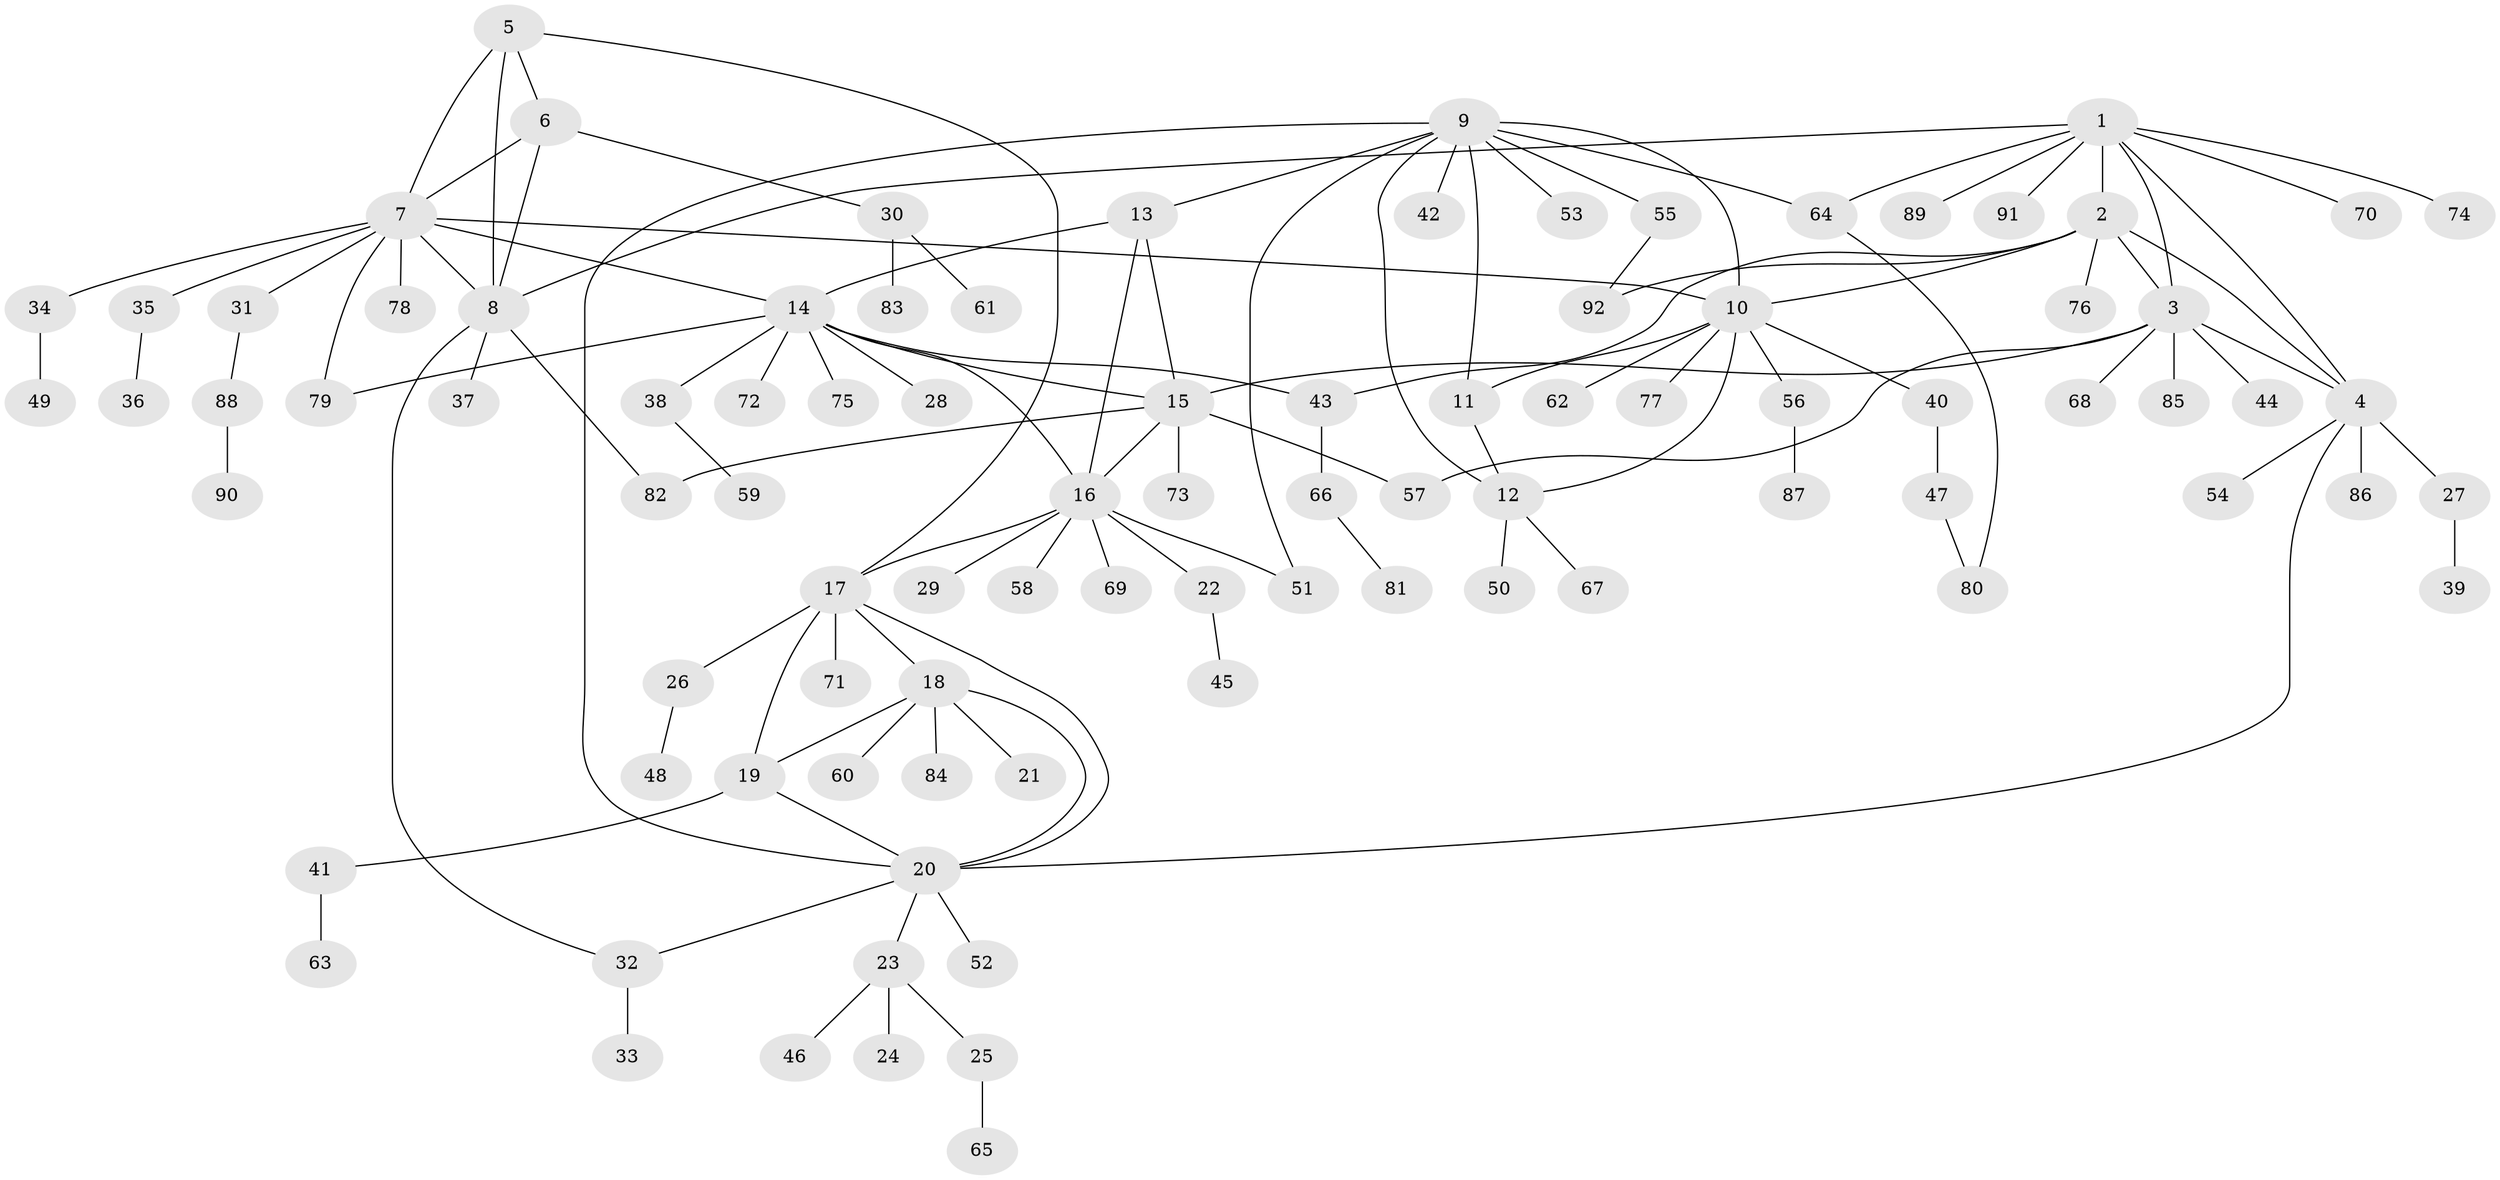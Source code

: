 // coarse degree distribution, {13: 0.027777777777777776, 10: 0.027777777777777776, 5: 0.05555555555555555, 8: 0.027777777777777776, 3: 0.05555555555555555, 12: 0.027777777777777776, 2: 0.1388888888888889, 1: 0.6388888888888888}
// Generated by graph-tools (version 1.1) at 2025/19/03/04/25 18:19:28]
// undirected, 92 vertices, 121 edges
graph export_dot {
graph [start="1"]
  node [color=gray90,style=filled];
  1;
  2;
  3;
  4;
  5;
  6;
  7;
  8;
  9;
  10;
  11;
  12;
  13;
  14;
  15;
  16;
  17;
  18;
  19;
  20;
  21;
  22;
  23;
  24;
  25;
  26;
  27;
  28;
  29;
  30;
  31;
  32;
  33;
  34;
  35;
  36;
  37;
  38;
  39;
  40;
  41;
  42;
  43;
  44;
  45;
  46;
  47;
  48;
  49;
  50;
  51;
  52;
  53;
  54;
  55;
  56;
  57;
  58;
  59;
  60;
  61;
  62;
  63;
  64;
  65;
  66;
  67;
  68;
  69;
  70;
  71;
  72;
  73;
  74;
  75;
  76;
  77;
  78;
  79;
  80;
  81;
  82;
  83;
  84;
  85;
  86;
  87;
  88;
  89;
  90;
  91;
  92;
  1 -- 2;
  1 -- 3;
  1 -- 4;
  1 -- 8;
  1 -- 64;
  1 -- 70;
  1 -- 74;
  1 -- 89;
  1 -- 91;
  2 -- 3;
  2 -- 4;
  2 -- 10;
  2 -- 43;
  2 -- 76;
  2 -- 92;
  3 -- 4;
  3 -- 15;
  3 -- 44;
  3 -- 57;
  3 -- 68;
  3 -- 85;
  4 -- 20;
  4 -- 27;
  4 -- 54;
  4 -- 86;
  5 -- 6;
  5 -- 7;
  5 -- 8;
  5 -- 17;
  6 -- 7;
  6 -- 8;
  6 -- 30;
  7 -- 8;
  7 -- 10;
  7 -- 14;
  7 -- 31;
  7 -- 34;
  7 -- 35;
  7 -- 78;
  7 -- 79;
  8 -- 32;
  8 -- 37;
  8 -- 82;
  9 -- 10;
  9 -- 11;
  9 -- 12;
  9 -- 13;
  9 -- 20;
  9 -- 42;
  9 -- 51;
  9 -- 53;
  9 -- 55;
  9 -- 64;
  10 -- 11;
  10 -- 12;
  10 -- 40;
  10 -- 56;
  10 -- 62;
  10 -- 77;
  11 -- 12;
  12 -- 50;
  12 -- 67;
  13 -- 14;
  13 -- 15;
  13 -- 16;
  14 -- 15;
  14 -- 16;
  14 -- 28;
  14 -- 38;
  14 -- 43;
  14 -- 72;
  14 -- 75;
  14 -- 79;
  15 -- 16;
  15 -- 57;
  15 -- 73;
  15 -- 82;
  16 -- 17;
  16 -- 22;
  16 -- 29;
  16 -- 51;
  16 -- 58;
  16 -- 69;
  17 -- 18;
  17 -- 19;
  17 -- 20;
  17 -- 26;
  17 -- 71;
  18 -- 19;
  18 -- 20;
  18 -- 21;
  18 -- 60;
  18 -- 84;
  19 -- 20;
  19 -- 41;
  20 -- 23;
  20 -- 32;
  20 -- 52;
  22 -- 45;
  23 -- 24;
  23 -- 25;
  23 -- 46;
  25 -- 65;
  26 -- 48;
  27 -- 39;
  30 -- 61;
  30 -- 83;
  31 -- 88;
  32 -- 33;
  34 -- 49;
  35 -- 36;
  38 -- 59;
  40 -- 47;
  41 -- 63;
  43 -- 66;
  47 -- 80;
  55 -- 92;
  56 -- 87;
  64 -- 80;
  66 -- 81;
  88 -- 90;
}
